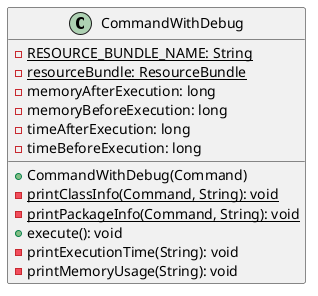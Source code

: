 @startuml

    class CommandWithDebug {
        {static} -RESOURCE_BUNDLE_NAME: String
        {static} -resourceBundle: ResourceBundle
        -memoryAfterExecution: long
        -memoryBeforeExecution: long
        -timeAfterExecution: long
        -timeBeforeExecution: long
        +CommandWithDebug(Command)
        {static} -printClassInfo(Command, String): void
        {static} -printPackageInfo(Command, String): void
        +execute(): void
        -printExecutionTime(String): void
        -printMemoryUsage(String): void
    }

@enduml
